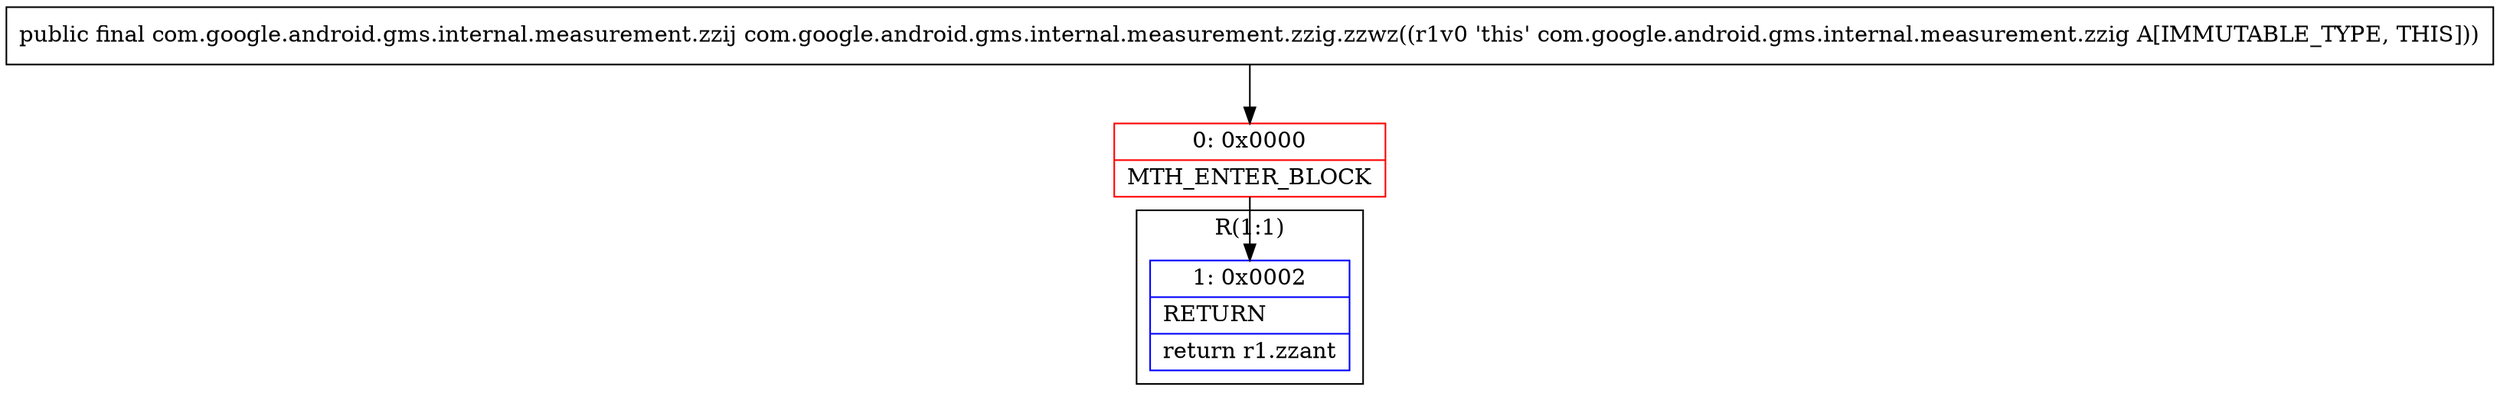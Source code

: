 digraph "CFG forcom.google.android.gms.internal.measurement.zzig.zzwz()Lcom\/google\/android\/gms\/internal\/measurement\/zzij;" {
subgraph cluster_Region_824622385 {
label = "R(1:1)";
node [shape=record,color=blue];
Node_1 [shape=record,label="{1\:\ 0x0002|RETURN\l|return r1.zzant\l}"];
}
Node_0 [shape=record,color=red,label="{0\:\ 0x0000|MTH_ENTER_BLOCK\l}"];
MethodNode[shape=record,label="{public final com.google.android.gms.internal.measurement.zzij com.google.android.gms.internal.measurement.zzig.zzwz((r1v0 'this' com.google.android.gms.internal.measurement.zzig A[IMMUTABLE_TYPE, THIS])) }"];
MethodNode -> Node_0;
Node_0 -> Node_1;
}

